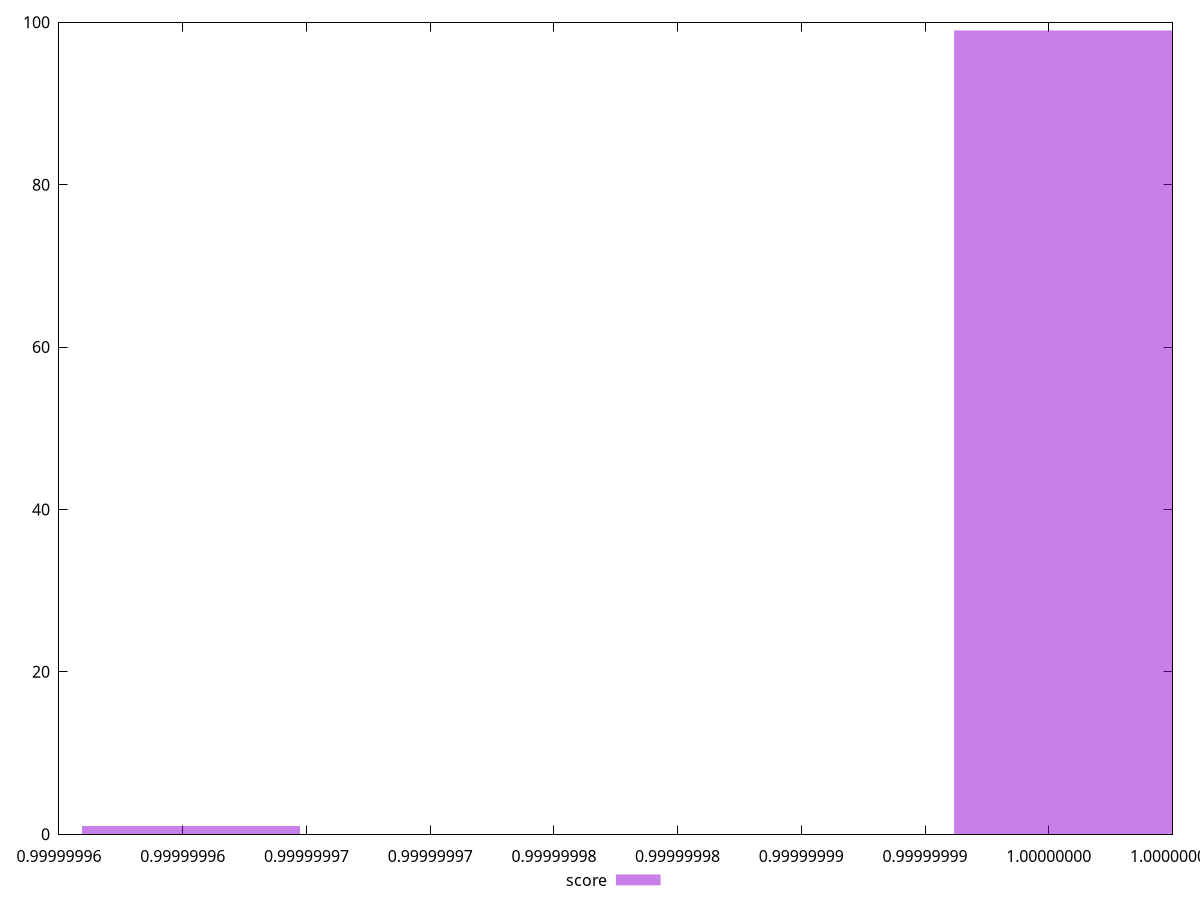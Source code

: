 reset
set terminal svg size 640, 490 enhanced background rgb 'white'
set output "reprap/bootup-time/samples/pages+cached+noexternal+nocss/score/histogram.svg"

$score <<EOF
1.0000000005808274 99
0.9999999653346032 1
EOF

set key outside below
set boxwidth 8.811556015412498e-9
set yrange [0:100]
set style fill transparent solid 0.5 noborder

plot \
  $score title "score" with boxes, \


reset